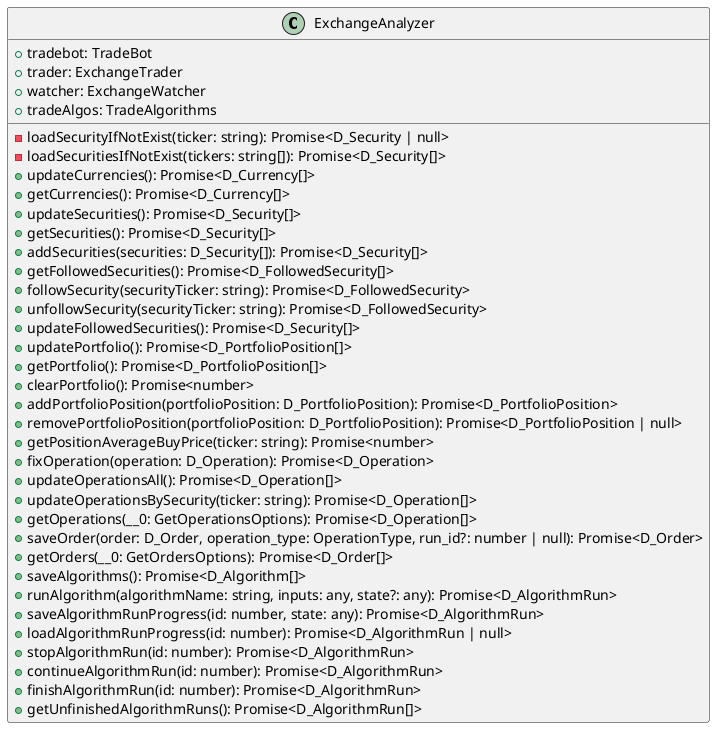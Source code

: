 @startuml
class ExchangeAnalyzer {
    +tradebot: TradeBot
    +trader: ExchangeTrader
    +watcher: ExchangeWatcher
    +tradeAlgos: TradeAlgorithms
    -loadSecurityIfNotExist(ticker: string): Promise<D_Security | null>
    -loadSecuritiesIfNotExist(tickers: string[]): Promise<D_Security[]>
    +updateCurrencies(): Promise<D_Currency[]>
    +getCurrencies(): Promise<D_Currency[]>
    +updateSecurities(): Promise<D_Security[]>
    +getSecurities(): Promise<D_Security[]>
    +addSecurities(securities: D_Security[]): Promise<D_Security[]>
    +getFollowedSecurities(): Promise<D_FollowedSecurity[]>
    +followSecurity(securityTicker: string): Promise<D_FollowedSecurity>
    +unfollowSecurity(securityTicker: string): Promise<D_FollowedSecurity>
    +updateFollowedSecurities(): Promise<D_Security[]>
    +updatePortfolio(): Promise<D_PortfolioPosition[]>
    +getPortfolio(): Promise<D_PortfolioPosition[]>
    +clearPortfolio(): Promise<number>
    +addPortfolioPosition(portfolioPosition: D_PortfolioPosition): Promise<D_PortfolioPosition>
    +removePortfolioPosition(portfolioPosition: D_PortfolioPosition): Promise<D_PortfolioPosition | null>
    +getPositionAverageBuyPrice(ticker: string): Promise<number>
    +fixOperation(operation: D_Operation): Promise<D_Operation>
    +updateOperationsAll(): Promise<D_Operation[]>
    +updateOperationsBySecurity(ticker: string): Promise<D_Operation[]>
    +getOperations(__0: GetOperationsOptions): Promise<D_Operation[]>
    +saveOrder(order: D_Order, operation_type: OperationType, run_id?: number | null): Promise<D_Order>
    +getOrders(__0: GetOrdersOptions): Promise<D_Order[]>
    +saveAlgorithms(): Promise<D_Algorithm[]>
    +runAlgorithm(algorithmName: string, inputs: any, state?: any): Promise<D_AlgorithmRun>
    +saveAlgorithmRunProgress(id: number, state: any): Promise<D_AlgorithmRun>
    +loadAlgorithmRunProgress(id: number): Promise<D_AlgorithmRun | null>
    +stopAlgorithmRun(id: number): Promise<D_AlgorithmRun>
    +continueAlgorithmRun(id: number): Promise<D_AlgorithmRun>
    +finishAlgorithmRun(id: number): Promise<D_AlgorithmRun>
    +getUnfinishedAlgorithmRuns(): Promise<D_AlgorithmRun[]>
}
@enduml
